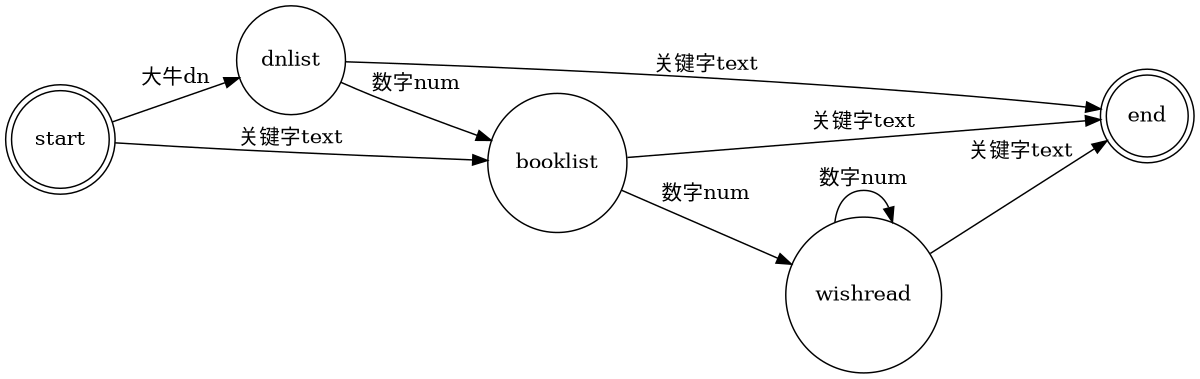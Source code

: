 digraph finite_state_machine {
	rankdir=LR;
	size="8,5"
	node [shape = doublecircle]; start end;
	node [shape = circle];
	start -> dnlist [ label = "大牛dn" ];
	start -> booklist [ label = "关键字text" ];
	dnlist -> booklist [ label = "数字num" ];
	booklist -> wishread [ label = "数字num" ];
	wishread -> wishread [ label = "数字num" ];
	dnlist -> end [ label = "关键字text" ];
	wishread -> end [ label = "关键字text" ];
	booklist -> end [ label = "关键字text" ];
}
